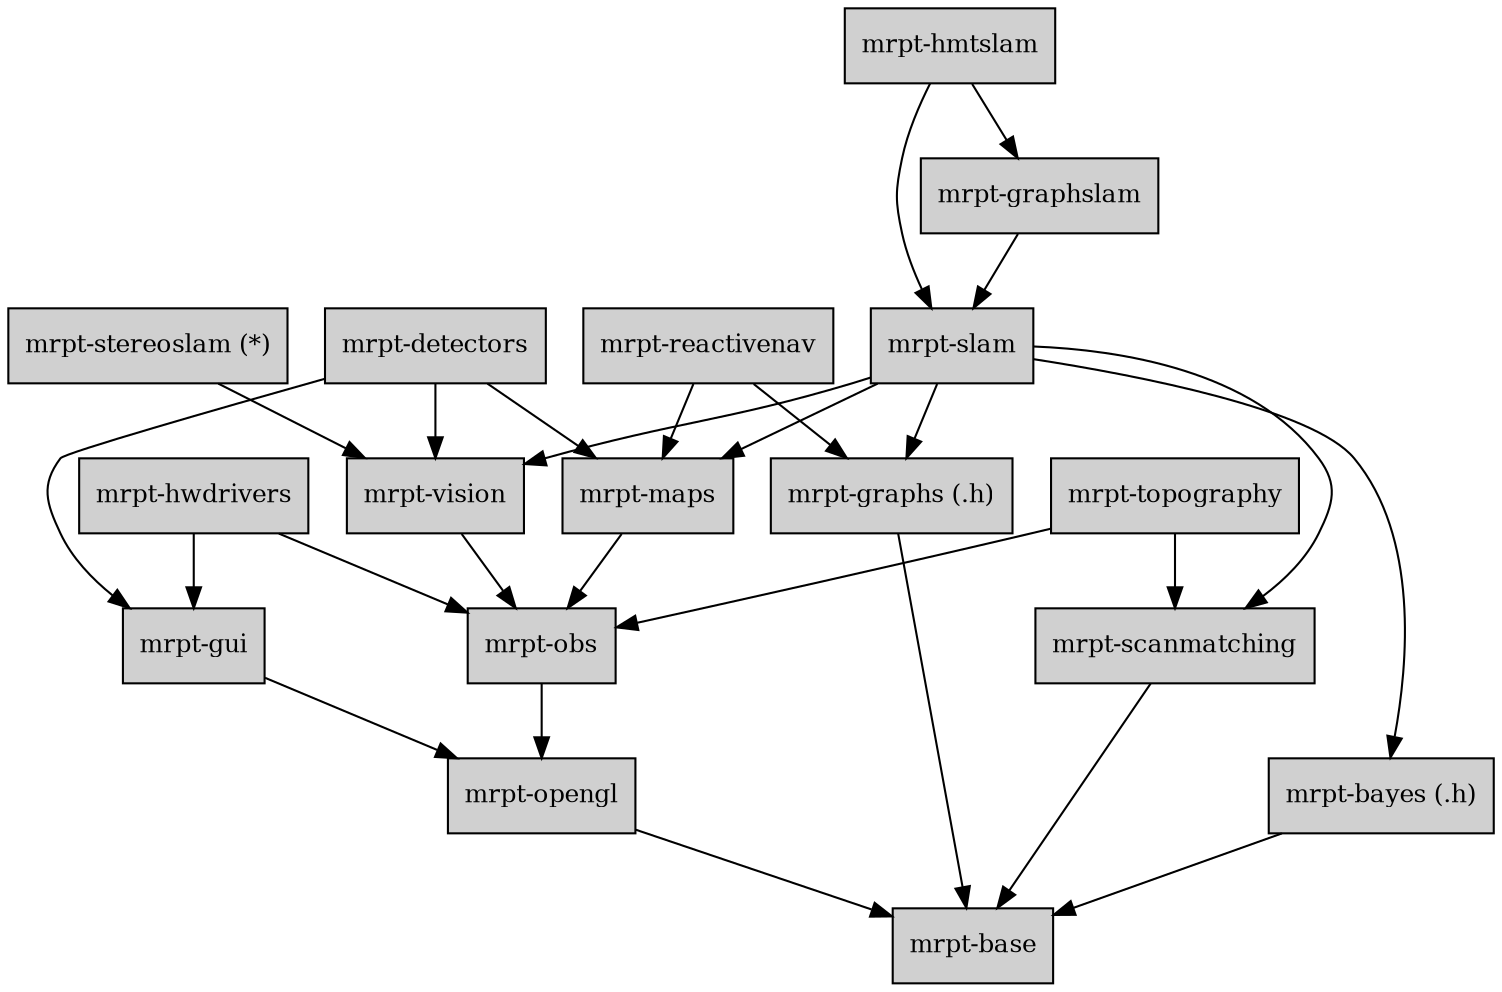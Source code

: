 digraph MRPT_LIBS {

	node [shape=box,style=filled, fillcolor="#D0D0D0",fontsize=12];

	base 		[label="mrpt-base",URL="group__mrpt__base__grp.html"];
	graphs		[label="mrpt-graphs (.h)",URL="group__mrpt__graphs__grp.html"];
	bayes 		[label="mrpt-bayes (.h)",URL="group__mrpt__bayes__grp.html"];
	opengl 		[label="mrpt-opengl", URL="group__mrpt__opengl__grp.html"];
	gui 		[label="mrpt-gui",URL="group__mrpt__gui__grp.html"];
	obs 		[label="mrpt-obs",URL="group__mrpt__obs__grp.html"];
	hwdrivers 	[label="mrpt-hwdrivers",URL="group__mrpt__hwdrivers__grp.html"];
	topography 	[label="mrpt-topography",URL="group__mrpt__topography__grp.html"];
	maps 		[label="mrpt-maps",URL="group__mrpt__maps__grp.html"];
	vision 		[label="mrpt-vision",URL="group__mrpt__vision__grp.html"];
	scanmatching 		[label="mrpt-scanmatching",URL="group__mrpt__scanmatching__grp.html"];

	slam 		[label="mrpt-slam",URL="group__mrpt__slam__grp.html"];
	graphslam	[label="mrpt-graphslam",URL="group__mrpt__graphslam__grp.html"];
	
	hmtslam		[label="mrpt-hmtslam",URL="group__mrpt__hmtslam__grp.html"];
	reactivenav	[label="mrpt-reactivenav",URL="group__mrpt__reactivenav__grp.html"];
	stereoslam	[label="mrpt-stereoslam (*)",URL="group__mrpt__stereoslam__grp.html"];
	
	detectors	[label="mrpt-detectors",URL="group__mrpt__detectors__grp.html"];
	
	graphs -> base;
	scanmatching -> base;

	bayes -> base;
	
	opengl -> base;
	
	obs -> opengl;
	
	gui -> opengl;
	
	hwdrivers -> gui;
	hwdrivers -> obs;
	
	topography -> obs;
	topography -> scanmatching;
	
	vision -> obs;
	
	maps -> obs;

	slam -> maps;
	slam -> vision;
	slam -> scanmatching;
	slam -> bayes;
	slam -> graphs;

	graphslam -> slam;
	
	detectors -> vision;
	detectors -> maps;
	detectors -> gui;
	
	hmtslam -> slam;
	hmtslam -> graphslam;


	stereoslam -> vision;
	
	reactivenav -> maps;
	reactivenav -> graphs;
}
